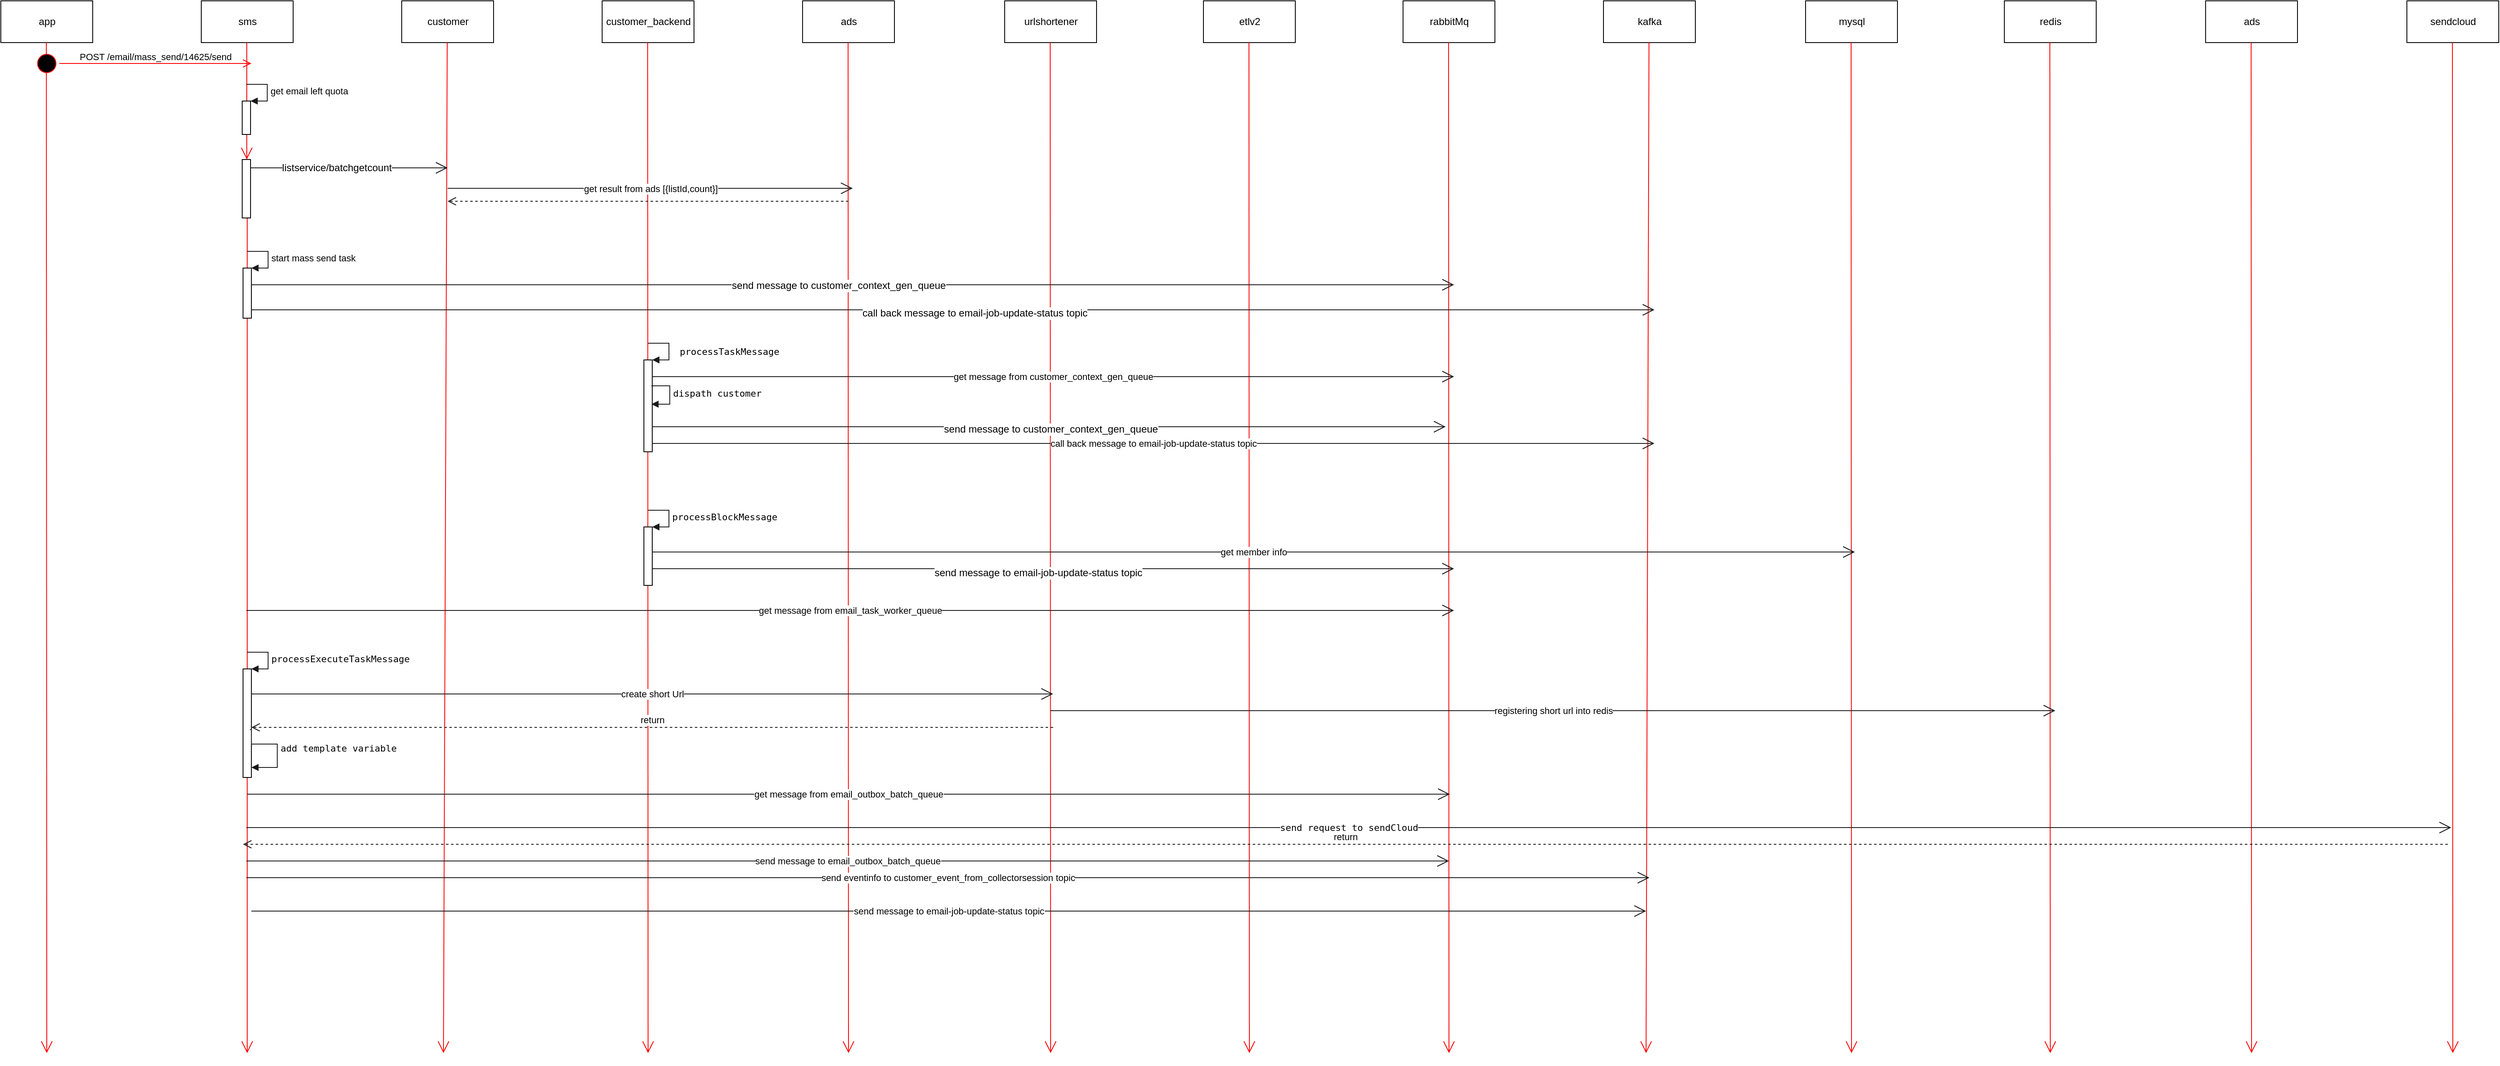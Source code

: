 <mxfile version="10.7.7" type="github"><diagram id="O8g2RhH4K5P0FFONlndG" name="Page-1"><mxGraphModel dx="2224" dy="731" grid="1" gridSize="10" guides="1" tooltips="1" connect="1" arrows="1" fold="1" page="1" pageScale="1" pageWidth="827" pageHeight="1169" math="0" shadow="0"><root><mxCell id="0"/><mxCell id="1" parent="0"/><mxCell id="TE-8ePu028glbtKg9xM3-2" value="app" style="html=1;" parent="1" vertex="1"><mxGeometry x="-200" y="30" width="110" height="50" as="geometry"/></mxCell><mxCell id="TE-8ePu028glbtKg9xM3-4" value="customer" style="html=1;" parent="1" vertex="1"><mxGeometry x="280" y="30" width="110" height="50" as="geometry"/></mxCell><mxCell id="TE-8ePu028glbtKg9xM3-5" value="" style="endArrow=open;endFill=1;endSize=12;html=1;strokeColor=#FF0000;" parent="1" edge="1"><mxGeometry width="160" relative="1" as="geometry"><mxPoint x="334.5" y="80" as="sourcePoint"/><mxPoint x="330" y="1290" as="targetPoint"/></mxGeometry></mxCell><mxCell id="TE-8ePu028glbtKg9xM3-6" value="customer_backend" style="html=1;" parent="1" vertex="1"><mxGeometry x="520" y="30" width="110" height="50" as="geometry"/></mxCell><mxCell id="TE-8ePu028glbtKg9xM3-7" value="" style="endArrow=open;endFill=1;endSize=12;html=1;strokeColor=#FF0000;" parent="1" edge="1"><mxGeometry width="160" relative="1" as="geometry"><mxPoint x="574.5" y="80" as="sourcePoint"/><mxPoint x="575" y="1290" as="targetPoint"/></mxGeometry></mxCell><mxCell id="TE-8ePu028glbtKg9xM3-8" value="ads" style="html=1;" parent="1" vertex="1"><mxGeometry x="760" y="30" width="110" height="50" as="geometry"/></mxCell><mxCell id="TE-8ePu028glbtKg9xM3-9" value="" style="endArrow=open;endFill=1;endSize=12;html=1;strokeColor=#FF0000;" parent="1" edge="1"><mxGeometry width="160" relative="1" as="geometry"><mxPoint x="814.5" y="80" as="sourcePoint"/><mxPoint x="815" y="1290" as="targetPoint"/></mxGeometry></mxCell><mxCell id="TE-8ePu028glbtKg9xM3-10" value="urlshortener" style="html=1;" parent="1" vertex="1"><mxGeometry x="1002" y="30" width="110" height="50" as="geometry"/></mxCell><mxCell id="TE-8ePu028glbtKg9xM3-11" value="" style="endArrow=open;endFill=1;endSize=12;html=1;strokeColor=#FF0000;" parent="1" edge="1"><mxGeometry width="160" relative="1" as="geometry"><mxPoint x="1056.5" y="80" as="sourcePoint"/><mxPoint x="1057" y="1290" as="targetPoint"/></mxGeometry></mxCell><mxCell id="TE-8ePu028glbtKg9xM3-12" value="etlv2" style="html=1;" parent="1" vertex="1"><mxGeometry x="1240" y="30" width="110" height="50" as="geometry"/></mxCell><mxCell id="TE-8ePu028glbtKg9xM3-13" value="" style="endArrow=open;endFill=1;endSize=12;html=1;strokeColor=#FF0000;" parent="1" edge="1"><mxGeometry width="160" relative="1" as="geometry"><mxPoint x="1294.5" y="80" as="sourcePoint"/><mxPoint x="1295" y="1290" as="targetPoint"/></mxGeometry></mxCell><mxCell id="TE-8ePu028glbtKg9xM3-14" value="rabbitMq" style="html=1;" parent="1" vertex="1"><mxGeometry x="1479" y="30" width="110" height="50" as="geometry"/></mxCell><mxCell id="TE-8ePu028glbtKg9xM3-15" value="" style="endArrow=open;endFill=1;endSize=12;html=1;strokeColor=#FF0000;" parent="1" edge="1"><mxGeometry width="160" relative="1" as="geometry"><mxPoint x="1533.5" y="80" as="sourcePoint"/><mxPoint x="1534" y="1290" as="targetPoint"/></mxGeometry></mxCell><mxCell id="TE-8ePu028glbtKg9xM3-16" value="kafka" style="html=1;" parent="1" vertex="1"><mxGeometry x="1719" y="30" width="110" height="50" as="geometry"/></mxCell><mxCell id="TE-8ePu028glbtKg9xM3-17" value="" style="endArrow=open;endFill=1;endSize=12;html=1;strokeColor=#FF0000;" parent="1" edge="1"><mxGeometry width="160" relative="1" as="geometry"><mxPoint x="1773.5" y="80" as="sourcePoint"/><mxPoint x="1770" y="1290" as="targetPoint"/></mxGeometry></mxCell><mxCell id="TE-8ePu028glbtKg9xM3-18" value="mysql" style="html=1;" parent="1" vertex="1"><mxGeometry x="1961" y="30" width="110" height="50" as="geometry"/></mxCell><mxCell id="TE-8ePu028glbtKg9xM3-19" value="" style="endArrow=open;endFill=1;endSize=12;html=1;strokeColor=#FF0000;" parent="1" edge="1"><mxGeometry width="160" relative="1" as="geometry"><mxPoint x="2015.5" y="80" as="sourcePoint"/><mxPoint x="2016" y="1290" as="targetPoint"/></mxGeometry></mxCell><mxCell id="TE-8ePu028glbtKg9xM3-20" value="redis" style="html=1;" parent="1" vertex="1"><mxGeometry x="2199" y="30" width="110" height="50" as="geometry"/></mxCell><mxCell id="TE-8ePu028glbtKg9xM3-21" value="" style="endArrow=open;endFill=1;endSize=12;html=1;strokeColor=#FF0000;" parent="1" edge="1"><mxGeometry width="160" relative="1" as="geometry"><mxPoint x="2253.5" y="80" as="sourcePoint"/><mxPoint x="2254" y="1290" as="targetPoint"/></mxGeometry></mxCell><mxCell id="TE-8ePu028glbtKg9xM3-22" value="ads" style="html=1;" parent="1" vertex="1"><mxGeometry x="2440" y="30" width="110" height="50" as="geometry"/></mxCell><mxCell id="TE-8ePu028glbtKg9xM3-23" value="" style="endArrow=open;endFill=1;endSize=12;html=1;strokeColor=#FF0000;" parent="1" edge="1"><mxGeometry width="160" relative="1" as="geometry"><mxPoint x="2494.5" y="80" as="sourcePoint"/><mxPoint x="2495" y="1290" as="targetPoint"/></mxGeometry></mxCell><mxCell id="ezRIE77XOHFSFWOEo3Oj-6" value="sms" style="html=1;" vertex="1" parent="1"><mxGeometry x="40" y="30" width="110" height="50" as="geometry"/></mxCell><mxCell id="ezRIE77XOHFSFWOEo3Oj-7" value="" style="endArrow=open;endFill=1;endSize=12;html=1;strokeColor=#FF0000;" edge="1" parent="1" source="ezRIE77XOHFSFWOEo3Oj-19"><mxGeometry width="160" relative="1" as="geometry"><mxPoint x="94.5" y="80" as="sourcePoint"/><mxPoint x="95" y="1290" as="targetPoint"/></mxGeometry></mxCell><mxCell id="ezRIE77XOHFSFWOEo3Oj-12" value="" style="endArrow=open;endFill=1;endSize=12;html=1;strokeColor=#FF0000;" edge="1" parent="1"><mxGeometry width="160" relative="1" as="geometry"><mxPoint x="-145.5" y="80" as="sourcePoint"/><mxPoint x="-145" y="1290" as="targetPoint"/></mxGeometry></mxCell><mxCell id="ezRIE77XOHFSFWOEo3Oj-13" value="" style="ellipse;html=1;shape=startState;fillColor=#000000;strokeColor=#ff0000;" vertex="1" parent="1"><mxGeometry x="-160" y="90" width="30" height="30" as="geometry"/></mxCell><mxCell id="ezRIE77XOHFSFWOEo3Oj-14" value="&lt;span&gt;POST /email/mass_send/14625/send&lt;/span&gt;" style="edgeStyle=orthogonalEdgeStyle;html=1;verticalAlign=bottom;endArrow=open;endSize=8;strokeColor=#ff0000;" edge="1" source="ezRIE77XOHFSFWOEo3Oj-13" parent="1"><mxGeometry relative="1" as="geometry"><mxPoint x="100" y="105" as="targetPoint"/></mxGeometry></mxCell><mxCell id="ezRIE77XOHFSFWOEo3Oj-17" value="" style="endArrow=open;endFill=1;endSize=12;html=1;strokeColor=#1A1A1A;" edge="1" parent="1"><mxGeometry width="160" relative="1" as="geometry"><mxPoint x="95" y="230" as="sourcePoint"/><mxPoint x="335" y="230" as="targetPoint"/></mxGeometry></mxCell><mxCell id="ezRIE77XOHFSFWOEo3Oj-22" value="listservice/batchgetcount" style="text;html=1;resizable=0;points=[];align=center;verticalAlign=middle;labelBackgroundColor=#ffffff;" vertex="1" connectable="0" parent="ezRIE77XOHFSFWOEo3Oj-17"><mxGeometry x="-0.108" relative="1" as="geometry"><mxPoint as="offset"/></mxGeometry></mxCell><mxCell id="ezRIE77XOHFSFWOEo3Oj-18" value="get result from ads [{listId,count}]" style="endArrow=open;endFill=1;endSize=12;html=1;strokeColor=#1A1A1A;" edge="1" parent="1"><mxGeometry width="160" relative="1" as="geometry"><mxPoint x="335" y="254.5" as="sourcePoint"/><mxPoint x="820" y="254.5" as="targetPoint"/></mxGeometry></mxCell><mxCell id="ezRIE77XOHFSFWOEo3Oj-19" value="" style="html=1;points=[];perimeter=orthogonalPerimeter;" vertex="1" parent="1"><mxGeometry x="89" y="220" width="10" height="70" as="geometry"/></mxCell><mxCell id="ezRIE77XOHFSFWOEo3Oj-20" value="" style="endArrow=open;endFill=1;endSize=12;html=1;strokeColor=#FF0000;" edge="1" parent="1" target="ezRIE77XOHFSFWOEo3Oj-19"><mxGeometry width="160" relative="1" as="geometry"><mxPoint x="94.5" y="80" as="sourcePoint"/><mxPoint x="94.5" y="1120" as="targetPoint"/></mxGeometry></mxCell><mxCell id="ezRIE77XOHFSFWOEo3Oj-21" value="" style="html=1;verticalAlign=bottom;endArrow=open;dashed=1;endSize=8;strokeColor=#1A1A1A;" edge="1" parent="1"><mxGeometry relative="1" as="geometry"><mxPoint x="815" y="270" as="sourcePoint"/><mxPoint x="335" y="270" as="targetPoint"/></mxGeometry></mxCell><mxCell id="ezRIE77XOHFSFWOEo3Oj-23" value="" style="html=1;points=[];perimeter=orthogonalPerimeter;" vertex="1" parent="1"><mxGeometry x="89" y="150" width="10" height="40" as="geometry"/></mxCell><mxCell id="ezRIE77XOHFSFWOEo3Oj-24" value="get email left quota&amp;nbsp;" style="edgeStyle=orthogonalEdgeStyle;html=1;align=left;spacingLeft=2;endArrow=block;rounded=0;entryX=1;entryY=0;strokeColor=#1A1A1A;" edge="1" target="ezRIE77XOHFSFWOEo3Oj-23" parent="1"><mxGeometry relative="1" as="geometry"><mxPoint x="94" y="130" as="sourcePoint"/><Array as="points"><mxPoint x="119" y="130"/></Array></mxGeometry></mxCell><mxCell id="ezRIE77XOHFSFWOEo3Oj-25" value="" style="html=1;points=[];perimeter=orthogonalPerimeter;" vertex="1" parent="1"><mxGeometry x="90" y="350" width="10" height="60" as="geometry"/></mxCell><mxCell id="ezRIE77XOHFSFWOEo3Oj-26" value="start mass send task" style="edgeStyle=orthogonalEdgeStyle;html=1;align=left;spacingLeft=2;endArrow=block;rounded=0;entryX=1;entryY=0;strokeColor=#1A1A1A;" edge="1" target="ezRIE77XOHFSFWOEo3Oj-25" parent="1"><mxGeometry relative="1" as="geometry"><mxPoint x="95" y="330" as="sourcePoint"/><Array as="points"><mxPoint x="120" y="330"/></Array></mxGeometry></mxCell><mxCell id="ezRIE77XOHFSFWOEo3Oj-27" value="" style="endArrow=open;endFill=1;endSize=12;html=1;strokeColor=#1A1A1A;" edge="1" parent="1"><mxGeometry width="160" relative="1" as="geometry"><mxPoint x="100" y="370" as="sourcePoint"/><mxPoint x="1540" y="370" as="targetPoint"/></mxGeometry></mxCell><mxCell id="ezRIE77XOHFSFWOEo3Oj-29" value="send message to&amp;nbsp;&lt;span&gt;customer_context_gen_queue&lt;/span&gt;" style="text;html=1;resizable=0;points=[];align=center;verticalAlign=middle;labelBackgroundColor=#ffffff;" vertex="1" connectable="0" parent="ezRIE77XOHFSFWOEo3Oj-27"><mxGeometry x="-0.023" y="-1" relative="1" as="geometry"><mxPoint x="-1" as="offset"/></mxGeometry></mxCell><mxCell id="ezRIE77XOHFSFWOEo3Oj-28" value="" style="endArrow=open;endFill=1;endSize=12;html=1;strokeColor=#1A1A1A;" edge="1" parent="1"><mxGeometry width="160" relative="1" as="geometry"><mxPoint x="100" y="400" as="sourcePoint"/><mxPoint x="1780" y="400" as="targetPoint"/></mxGeometry></mxCell><mxCell id="ezRIE77XOHFSFWOEo3Oj-30" value="call back message to&amp;nbsp;&lt;span&gt;email-job-update-status topic&lt;/span&gt;" style="text;html=1;resizable=0;points=[];align=center;verticalAlign=middle;labelBackgroundColor=#ffffff;" vertex="1" connectable="0" parent="ezRIE77XOHFSFWOEo3Oj-28"><mxGeometry x="0.029" y="-4" relative="1" as="geometry"><mxPoint x="1" as="offset"/></mxGeometry></mxCell><mxCell id="ezRIE77XOHFSFWOEo3Oj-31" value="" style="html=1;points=[];perimeter=orthogonalPerimeter;" vertex="1" parent="1"><mxGeometry x="570" y="460" width="10" height="110" as="geometry"/></mxCell><mxCell id="ezRIE77XOHFSFWOEo3Oj-32" value="&lt;pre&gt;processTaskMessage&lt;/pre&gt;" style="edgeStyle=orthogonalEdgeStyle;html=1;align=left;spacingLeft=2;endArrow=block;rounded=0;entryX=1;entryY=0;strokeColor=#1A1A1A;" edge="1" target="ezRIE77XOHFSFWOEo3Oj-31" parent="1"><mxGeometry x="0.388" y="-14" relative="1" as="geometry"><mxPoint x="575" y="440" as="sourcePoint"/><Array as="points"><mxPoint x="600" y="440"/></Array><mxPoint x="9" y="4" as="offset"/></mxGeometry></mxCell><mxCell id="ezRIE77XOHFSFWOEo3Oj-33" value="" style="html=1;points=[];perimeter=orthogonalPerimeter;" vertex="1" parent="1"><mxGeometry x="570" y="660" width="10" height="70" as="geometry"/></mxCell><mxCell id="ezRIE77XOHFSFWOEo3Oj-34" value="&lt;pre&gt;processBlockMessage&lt;/pre&gt;" style="edgeStyle=orthogonalEdgeStyle;html=1;align=left;spacingLeft=2;endArrow=block;rounded=0;entryX=1;entryY=0;strokeColor=#1A1A1A;" edge="1" target="ezRIE77XOHFSFWOEo3Oj-33" parent="1"><mxGeometry relative="1" as="geometry"><mxPoint x="575" y="640" as="sourcePoint"/><Array as="points"><mxPoint x="600" y="640"/></Array></mxGeometry></mxCell><mxCell id="ezRIE77XOHFSFWOEo3Oj-35" value="get message from&amp;nbsp;&lt;span&gt;customer_context_gen_queue&lt;/span&gt;" style="endArrow=open;endFill=1;endSize=12;html=1;strokeColor=#1A1A1A;" edge="1" parent="1"><mxGeometry width="160" relative="1" as="geometry"><mxPoint x="580" y="480" as="sourcePoint"/><mxPoint x="1540" y="480" as="targetPoint"/></mxGeometry></mxCell><mxCell id="ezRIE77XOHFSFWOEo3Oj-38" value="&lt;pre&gt;dispath customer&lt;br&gt;&lt;/pre&gt;" style="edgeStyle=orthogonalEdgeStyle;html=1;align=left;spacingLeft=2;endArrow=block;rounded=0;strokeColor=#1A1A1A;" edge="1" parent="1"><mxGeometry x="-0.061" relative="1" as="geometry"><mxPoint x="579" y="491" as="sourcePoint"/><Array as="points"><mxPoint x="601" y="491"/><mxPoint x="601" y="513"/></Array><mxPoint x="579" y="513" as="targetPoint"/><mxPoint as="offset"/></mxGeometry></mxCell><mxCell id="ezRIE77XOHFSFWOEo3Oj-39" value="" style="endArrow=open;endFill=1;endSize=12;html=1;strokeColor=#1A1A1A;" edge="1" parent="1"><mxGeometry width="160" relative="1" as="geometry"><mxPoint x="580" y="540" as="sourcePoint"/><mxPoint x="1530" y="540" as="targetPoint"/></mxGeometry></mxCell><mxCell id="ezRIE77XOHFSFWOEo3Oj-40" value="&lt;span&gt;send message to&amp;nbsp;&lt;/span&gt;&lt;span&gt;customer_context_gen_queue&lt;/span&gt;" style="text;html=1;resizable=0;points=[];align=center;verticalAlign=middle;labelBackgroundColor=#ffffff;" vertex="1" connectable="0" parent="ezRIE77XOHFSFWOEo3Oj-39"><mxGeometry x="0.001" y="-3" relative="1" as="geometry"><mxPoint x="1" as="offset"/></mxGeometry></mxCell><mxCell id="ezRIE77XOHFSFWOEo3Oj-41" value="call back message to&amp;nbsp;&lt;span&gt;email-job-update-status topic&lt;/span&gt;&lt;br&gt;" style="endArrow=open;endFill=1;endSize=12;html=1;strokeColor=#1A1A1A;" edge="1" parent="1"><mxGeometry width="160" relative="1" as="geometry"><mxPoint x="580" y="560" as="sourcePoint"/><mxPoint x="1780" y="560" as="targetPoint"/></mxGeometry></mxCell><mxCell id="ezRIE77XOHFSFWOEo3Oj-47" value="get member info" style="endArrow=open;endFill=1;endSize=12;html=1;strokeColor=#1A1A1A;" edge="1" parent="1"><mxGeometry width="160" relative="1" as="geometry"><mxPoint x="580" y="690" as="sourcePoint"/><mxPoint x="2020" y="690" as="targetPoint"/></mxGeometry></mxCell><mxCell id="ezRIE77XOHFSFWOEo3Oj-48" value="" style="endArrow=open;endFill=1;endSize=12;html=1;strokeColor=#1A1A1A;" edge="1" parent="1"><mxGeometry width="160" relative="1" as="geometry"><mxPoint x="580" y="710" as="sourcePoint"/><mxPoint x="1540" y="710" as="targetPoint"/></mxGeometry></mxCell><mxCell id="ezRIE77XOHFSFWOEo3Oj-50" value="send message to&amp;nbsp;&lt;span&gt;email-job-update-status topic&lt;/span&gt;" style="text;html=1;resizable=0;points=[];align=center;verticalAlign=middle;labelBackgroundColor=#ffffff;" vertex="1" connectable="0" parent="ezRIE77XOHFSFWOEo3Oj-48"><mxGeometry x="-0.04" y="-5" relative="1" as="geometry"><mxPoint x="1" as="offset"/></mxGeometry></mxCell><mxCell id="ezRIE77XOHFSFWOEo3Oj-51" value="get message from&amp;nbsp;&lt;span&gt;email_task_worker_queue&lt;/span&gt;" style="endArrow=open;endFill=1;endSize=12;html=1;strokeColor=#1A1A1A;" edge="1" parent="1"><mxGeometry width="160" relative="1" as="geometry"><mxPoint x="94" y="760" as="sourcePoint"/><mxPoint x="1540" y="760" as="targetPoint"/></mxGeometry></mxCell><mxCell id="ezRIE77XOHFSFWOEo3Oj-52" value="" style="html=1;points=[];perimeter=orthogonalPerimeter;" vertex="1" parent="1"><mxGeometry x="90" y="830" width="10" height="130" as="geometry"/></mxCell><mxCell id="ezRIE77XOHFSFWOEo3Oj-53" value="&lt;pre&gt;processExecuteTaskMessage&lt;/pre&gt;" style="edgeStyle=orthogonalEdgeStyle;html=1;align=left;spacingLeft=2;endArrow=block;rounded=0;entryX=1;entryY=0;strokeColor=#1A1A1A;" edge="1" target="ezRIE77XOHFSFWOEo3Oj-52" parent="1"><mxGeometry relative="1" as="geometry"><mxPoint x="95" y="810" as="sourcePoint"/><Array as="points"><mxPoint x="120" y="810"/></Array></mxGeometry></mxCell><mxCell id="ezRIE77XOHFSFWOEo3Oj-54" value="&lt;span&gt;create short Url&lt;/span&gt;" style="endArrow=open;endFill=1;endSize=12;html=1;strokeColor=#1A1A1A;" edge="1" parent="1"><mxGeometry width="160" relative="1" as="geometry"><mxPoint x="100" y="860" as="sourcePoint"/><mxPoint x="1060" y="860" as="targetPoint"/></mxGeometry></mxCell><mxCell id="ezRIE77XOHFSFWOEo3Oj-56" value="&lt;span&gt;registering short url into redis&lt;/span&gt;" style="endArrow=open;endFill=1;endSize=12;html=1;strokeColor=#1A1A1A;" edge="1" parent="1"><mxGeometry width="160" relative="1" as="geometry"><mxPoint x="1057" y="880" as="sourcePoint"/><mxPoint x="2260" y="880" as="targetPoint"/><Array as="points"/></mxGeometry></mxCell><mxCell id="ezRIE77XOHFSFWOEo3Oj-60" value="return" style="html=1;verticalAlign=bottom;endArrow=open;dashed=1;endSize=8;strokeColor=#1A1A1A;" edge="1" parent="1" target="ezRIE77XOHFSFWOEo3Oj-52"><mxGeometry relative="1" as="geometry"><mxPoint x="1060" y="900" as="sourcePoint"/><mxPoint x="970" y="900" as="targetPoint"/></mxGeometry></mxCell><mxCell id="ezRIE77XOHFSFWOEo3Oj-61" value="&lt;pre&gt;&lt;pre&gt;&lt;span&gt;add template variable&lt;/span&gt;&lt;/pre&gt;&lt;/pre&gt;" style="edgeStyle=orthogonalEdgeStyle;html=1;align=left;spacingLeft=2;endArrow=block;rounded=0;strokeColor=#1A1A1A;exitX=0.833;exitY=0.56;exitDx=0;exitDy=0;exitPerimeter=0;" edge="1" parent="1" source="ezRIE77XOHFSFWOEo3Oj-52"><mxGeometry relative="1" as="geometry"><mxPoint x="110" y="940" as="sourcePoint"/><Array as="points"><mxPoint x="100" y="902"/><mxPoint x="100" y="920"/><mxPoint x="131" y="920"/><mxPoint x="131" y="948"/><mxPoint x="100" y="948"/></Array><mxPoint x="100" y="948" as="targetPoint"/></mxGeometry></mxCell><mxCell id="ezRIE77XOHFSFWOEo3Oj-63" value="send message to email_outbox_batch_queue&lt;br&gt;" style="endArrow=open;endFill=1;endSize=12;html=1;strokeColor=#1A1A1A;" edge="1" parent="1"><mxGeometry width="160" relative="1" as="geometry"><mxPoint x="94" y="1060" as="sourcePoint"/><mxPoint x="1534" y="1060" as="targetPoint"/></mxGeometry></mxCell><mxCell id="ezRIE77XOHFSFWOEo3Oj-64" value="send eventinfo to&amp;nbsp;&lt;span&gt;customer_event_from_collectorsession topic&lt;/span&gt;" style="endArrow=open;endFill=1;endSize=12;html=1;strokeColor=#1A1A1A;" edge="1" parent="1"><mxGeometry width="160" relative="1" as="geometry"><mxPoint x="94" y="1080" as="sourcePoint"/><mxPoint x="1774" y="1080" as="targetPoint"/></mxGeometry></mxCell><mxCell id="ezRIE77XOHFSFWOEo3Oj-65" value="get message from&amp;nbsp;&lt;span&gt;email_outbox_batch_queue&lt;/span&gt;" style="endArrow=open;endFill=1;endSize=12;html=1;strokeColor=#1A1A1A;" edge="1" parent="1"><mxGeometry width="160" relative="1" as="geometry"><mxPoint x="95" y="980" as="sourcePoint"/><mxPoint x="1535" y="980" as="targetPoint"/></mxGeometry></mxCell><mxCell id="ezRIE77XOHFSFWOEo3Oj-67" value="send message to&amp;nbsp;&lt;span&gt;email-job-update-status topic&lt;/span&gt;" style="endArrow=open;endFill=1;endSize=12;html=1;strokeColor=#1A1A1A;" edge="1" parent="1"><mxGeometry width="160" relative="1" as="geometry"><mxPoint x="100" y="1120" as="sourcePoint"/><mxPoint x="1770" y="1120" as="targetPoint"/></mxGeometry></mxCell><mxCell id="ezRIE77XOHFSFWOEo3Oj-69" value="sendcloud" style="html=1;" vertex="1" parent="1"><mxGeometry x="2681" y="30" width="110" height="50" as="geometry"/></mxCell><mxCell id="ezRIE77XOHFSFWOEo3Oj-70" value="" style="endArrow=open;endFill=1;endSize=12;html=1;strokeColor=#FF0000;" edge="1" parent="1"><mxGeometry width="160" relative="1" as="geometry"><mxPoint x="2735.5" y="80" as="sourcePoint"/><mxPoint x="2736" y="1290" as="targetPoint"/></mxGeometry></mxCell><mxCell id="ezRIE77XOHFSFWOEo3Oj-71" value="&lt;pre&gt;send request to sendCloud&lt;/pre&gt;" style="endArrow=open;endFill=1;endSize=12;html=1;strokeColor=#1A1A1A;" edge="1" parent="1"><mxGeometry width="160" relative="1" as="geometry"><mxPoint x="94" y="1020" as="sourcePoint"/><mxPoint x="2734" y="1020" as="targetPoint"/></mxGeometry></mxCell><mxCell id="ezRIE77XOHFSFWOEo3Oj-72" value="return" style="html=1;verticalAlign=bottom;endArrow=open;dashed=1;endSize=8;strokeColor=#1A1A1A;" edge="1" parent="1"><mxGeometry relative="1" as="geometry"><mxPoint x="2730" y="1040" as="sourcePoint"/><mxPoint x="90" y="1040" as="targetPoint"/></mxGeometry></mxCell></root></mxGraphModel></diagram></mxfile>